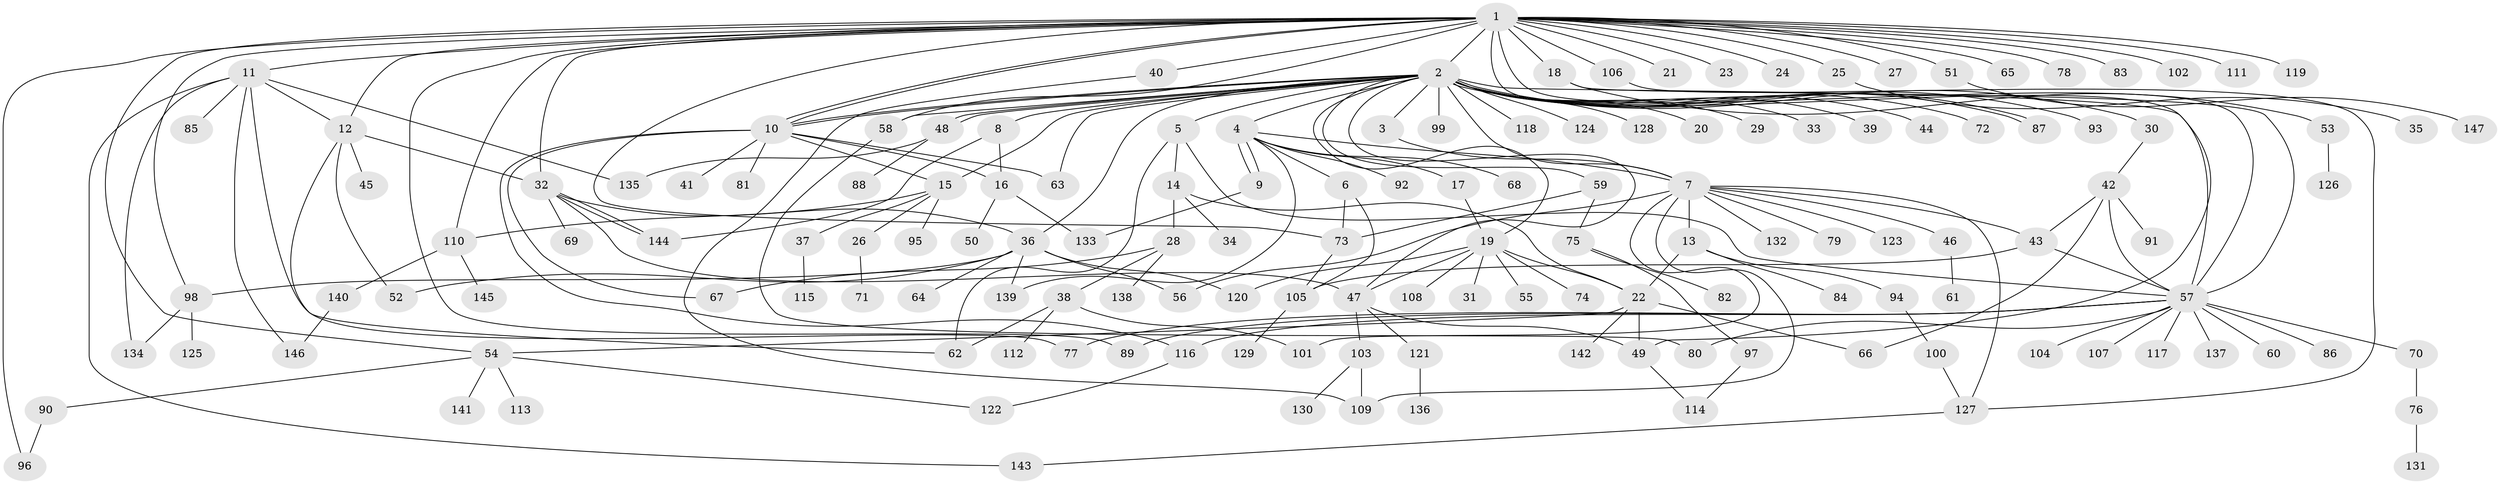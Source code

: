 // Generated by graph-tools (version 1.1) at 2025/49/03/09/25 03:49:45]
// undirected, 147 vertices, 208 edges
graph export_dot {
graph [start="1"]
  node [color=gray90,style=filled];
  1;
  2;
  3;
  4;
  5;
  6;
  7;
  8;
  9;
  10;
  11;
  12;
  13;
  14;
  15;
  16;
  17;
  18;
  19;
  20;
  21;
  22;
  23;
  24;
  25;
  26;
  27;
  28;
  29;
  30;
  31;
  32;
  33;
  34;
  35;
  36;
  37;
  38;
  39;
  40;
  41;
  42;
  43;
  44;
  45;
  46;
  47;
  48;
  49;
  50;
  51;
  52;
  53;
  54;
  55;
  56;
  57;
  58;
  59;
  60;
  61;
  62;
  63;
  64;
  65;
  66;
  67;
  68;
  69;
  70;
  71;
  72;
  73;
  74;
  75;
  76;
  77;
  78;
  79;
  80;
  81;
  82;
  83;
  84;
  85;
  86;
  87;
  88;
  89;
  90;
  91;
  92;
  93;
  94;
  95;
  96;
  97;
  98;
  99;
  100;
  101;
  102;
  103;
  104;
  105;
  106;
  107;
  108;
  109;
  110;
  111;
  112;
  113;
  114;
  115;
  116;
  117;
  118;
  119;
  120;
  121;
  122;
  123;
  124;
  125;
  126;
  127;
  128;
  129;
  130;
  131;
  132;
  133;
  134;
  135;
  136;
  137;
  138;
  139;
  140;
  141;
  142;
  143;
  144;
  145;
  146;
  147;
  1 -- 2;
  1 -- 10;
  1 -- 10;
  1 -- 11;
  1 -- 12;
  1 -- 18;
  1 -- 21;
  1 -- 23;
  1 -- 24;
  1 -- 25;
  1 -- 27;
  1 -- 32;
  1 -- 40;
  1 -- 49;
  1 -- 51;
  1 -- 54;
  1 -- 57;
  1 -- 58;
  1 -- 65;
  1 -- 73;
  1 -- 78;
  1 -- 83;
  1 -- 89;
  1 -- 96;
  1 -- 98;
  1 -- 102;
  1 -- 106;
  1 -- 110;
  1 -- 111;
  1 -- 119;
  2 -- 3;
  2 -- 4;
  2 -- 5;
  2 -- 7;
  2 -- 8;
  2 -- 10;
  2 -- 10;
  2 -- 15;
  2 -- 19;
  2 -- 20;
  2 -- 29;
  2 -- 30;
  2 -- 33;
  2 -- 36;
  2 -- 39;
  2 -- 44;
  2 -- 47;
  2 -- 48;
  2 -- 48;
  2 -- 57;
  2 -- 58;
  2 -- 59;
  2 -- 63;
  2 -- 72;
  2 -- 87;
  2 -- 87;
  2 -- 93;
  2 -- 99;
  2 -- 118;
  2 -- 124;
  2 -- 128;
  3 -- 7;
  4 -- 6;
  4 -- 7;
  4 -- 9;
  4 -- 9;
  4 -- 17;
  4 -- 68;
  4 -- 92;
  4 -- 139;
  5 -- 14;
  5 -- 57;
  5 -- 62;
  6 -- 73;
  6 -- 105;
  7 -- 13;
  7 -- 43;
  7 -- 46;
  7 -- 56;
  7 -- 79;
  7 -- 101;
  7 -- 109;
  7 -- 123;
  7 -- 127;
  7 -- 132;
  8 -- 16;
  8 -- 144;
  9 -- 133;
  10 -- 15;
  10 -- 16;
  10 -- 41;
  10 -- 63;
  10 -- 67;
  10 -- 81;
  10 -- 116;
  11 -- 12;
  11 -- 77;
  11 -- 85;
  11 -- 134;
  11 -- 135;
  11 -- 143;
  11 -- 146;
  12 -- 32;
  12 -- 45;
  12 -- 52;
  12 -- 62;
  13 -- 22;
  13 -- 84;
  13 -- 94;
  14 -- 22;
  14 -- 28;
  14 -- 34;
  15 -- 26;
  15 -- 37;
  15 -- 95;
  15 -- 110;
  16 -- 50;
  16 -- 133;
  17 -- 19;
  18 -- 53;
  18 -- 57;
  19 -- 22;
  19 -- 31;
  19 -- 47;
  19 -- 55;
  19 -- 74;
  19 -- 108;
  19 -- 120;
  22 -- 49;
  22 -- 54;
  22 -- 66;
  22 -- 142;
  25 -- 35;
  26 -- 71;
  28 -- 38;
  28 -- 67;
  28 -- 138;
  30 -- 42;
  32 -- 36;
  32 -- 47;
  32 -- 69;
  32 -- 144;
  32 -- 144;
  36 -- 52;
  36 -- 56;
  36 -- 64;
  36 -- 98;
  36 -- 120;
  36 -- 139;
  37 -- 115;
  38 -- 62;
  38 -- 101;
  38 -- 112;
  40 -- 109;
  42 -- 43;
  42 -- 57;
  42 -- 66;
  42 -- 91;
  43 -- 57;
  43 -- 105;
  46 -- 61;
  47 -- 49;
  47 -- 103;
  47 -- 121;
  48 -- 88;
  48 -- 135;
  49 -- 114;
  51 -- 147;
  53 -- 126;
  54 -- 90;
  54 -- 113;
  54 -- 122;
  54 -- 141;
  57 -- 60;
  57 -- 70;
  57 -- 77;
  57 -- 80;
  57 -- 86;
  57 -- 89;
  57 -- 104;
  57 -- 107;
  57 -- 116;
  57 -- 117;
  57 -- 137;
  58 -- 80;
  59 -- 73;
  59 -- 75;
  70 -- 76;
  73 -- 105;
  75 -- 82;
  75 -- 97;
  76 -- 131;
  90 -- 96;
  94 -- 100;
  97 -- 114;
  98 -- 125;
  98 -- 134;
  100 -- 127;
  103 -- 109;
  103 -- 130;
  105 -- 129;
  106 -- 127;
  110 -- 140;
  110 -- 145;
  116 -- 122;
  121 -- 136;
  127 -- 143;
  140 -- 146;
}
